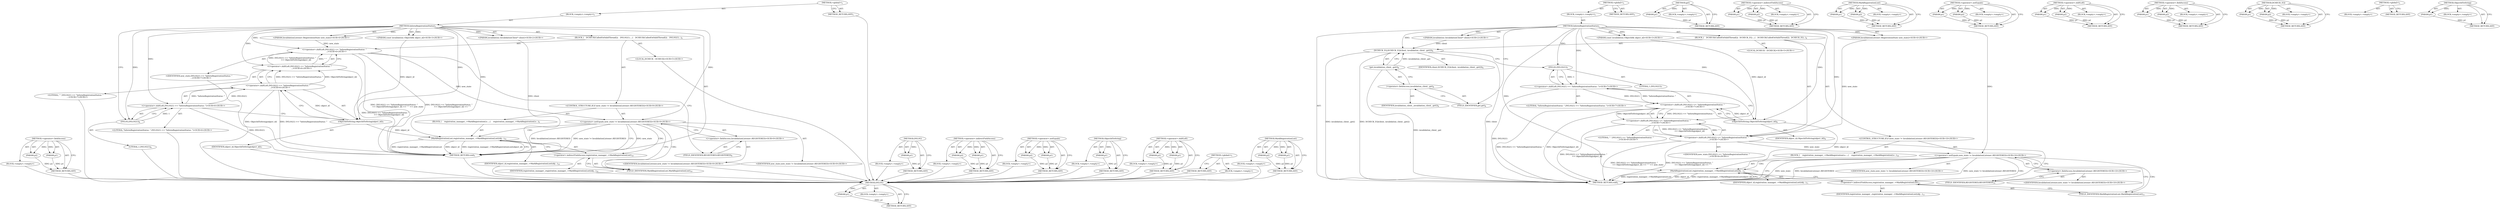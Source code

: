 digraph "ObjectIdToString" {
vulnerable_84 [label=<(METHOD,&lt;operator&gt;.fieldAccess)>];
vulnerable_85 [label=<(PARAM,p1)>];
vulnerable_86 [label=<(PARAM,p2)>];
vulnerable_87 [label=<(BLOCK,&lt;empty&gt;,&lt;empty&gt;)>];
vulnerable_88 [label=<(METHOD_RETURN,ANY)>];
vulnerable_6 [label=<(METHOD,&lt;global&gt;)<SUB>1</SUB>>];
vulnerable_7 [label=<(BLOCK,&lt;empty&gt;,&lt;empty&gt;)<SUB>1</SUB>>];
vulnerable_8 [label=<(METHOD,InformRegistrationStatus)<SUB>1</SUB>>];
vulnerable_9 [label="<(PARAM,invalidation::InvalidationClient* client)<SUB>2</SUB>>"];
vulnerable_10 [label="<(PARAM,const invalidation::ObjectId&amp; object_id)<SUB>3</SUB>>"];
vulnerable_11 [label="<(PARAM,InvalidationListener::RegistrationState new_state)<SUB>4</SUB>>"];
vulnerable_12 [label=<(BLOCK,{
   DCHECK(CalledOnValidThread());
   DVLOG(1)...,{
   DCHECK(CalledOnValidThread());
   DVLOG(1)...)<SUB>4</SUB>>];
vulnerable_13 [label="<(LOCAL,DCHECK : DCHECK)<SUB>5</SUB>>"];
vulnerable_14 [label="<(&lt;operator&gt;.shiftLeft,DVLOG(1) &lt;&lt; &quot;InformRegistrationStatus: &quot;
      ...)<SUB>6</SUB>>"];
vulnerable_15 [label="<(&lt;operator&gt;.shiftLeft,DVLOG(1) &lt;&lt; &quot;InformRegistrationStatus: &quot;
      ...)<SUB>6</SUB>>"];
vulnerable_16 [label="<(&lt;operator&gt;.shiftLeft,DVLOG(1) &lt;&lt; &quot;InformRegistrationStatus: &quot;
      ...)<SUB>6</SUB>>"];
vulnerable_17 [label="<(&lt;operator&gt;.shiftLeft,DVLOG(1) &lt;&lt; &quot;InformRegistrationStatus: &quot;)<SUB>6</SUB>>"];
vulnerable_18 [label=<(DVLOG,DVLOG(1))<SUB>6</SUB>>];
vulnerable_19 [label=<(LITERAL,1,DVLOG(1))<SUB>6</SUB>>];
vulnerable_20 [label="<(LITERAL,&quot;InformRegistrationStatus: &quot;,DVLOG(1) &lt;&lt; &quot;InformRegistrationStatus: &quot;)<SUB>6</SUB>>"];
vulnerable_21 [label=<(ObjectIdToString,ObjectIdToString(object_id))<SUB>7</SUB>>];
vulnerable_22 [label=<(IDENTIFIER,object_id,ObjectIdToString(object_id))<SUB>7</SUB>>];
vulnerable_23 [label="<(LITERAL,&quot; &quot;,DVLOG(1) &lt;&lt; &quot;InformRegistrationStatus: &quot;
      ...)<SUB>7</SUB>>"];
vulnerable_24 [label="<(IDENTIFIER,new_state,DVLOG(1) &lt;&lt; &quot;InformRegistrationStatus: &quot;
      ...)<SUB>7</SUB>>"];
vulnerable_25 [label="<(CONTROL_STRUCTURE,IF,if (new_state != InvalidationListener::REGISTERED))<SUB>9</SUB>>"];
vulnerable_26 [label="<(&lt;operator&gt;.notEquals,new_state != InvalidationListener::REGISTERED)<SUB>9</SUB>>"];
vulnerable_27 [label="<(IDENTIFIER,new_state,new_state != InvalidationListener::REGISTERED)<SUB>9</SUB>>"];
vulnerable_28 [label="<(&lt;operator&gt;.fieldAccess,InvalidationListener::REGISTERED)<SUB>9</SUB>>"];
vulnerable_29 [label="<(IDENTIFIER,InvalidationListener,new_state != InvalidationListener::REGISTERED)<SUB>9</SUB>>"];
vulnerable_30 [label=<(FIELD_IDENTIFIER,REGISTERED,REGISTERED)<SUB>9</SUB>>];
vulnerable_31 [label=<(BLOCK,{
    registration_manager_-&gt;MarkRegistrationLo...,{
    registration_manager_-&gt;MarkRegistrationLo...)<SUB>9</SUB>>];
vulnerable_32 [label=<(MarkRegistrationLost,registration_manager_-&gt;MarkRegistrationLost(obj...)<SUB>10</SUB>>];
vulnerable_33 [label=<(&lt;operator&gt;.indirectFieldAccess,registration_manager_-&gt;MarkRegistrationLost)<SUB>10</SUB>>];
vulnerable_34 [label=<(IDENTIFIER,registration_manager_,registration_manager_-&gt;MarkRegistrationLost(obj...)<SUB>10</SUB>>];
vulnerable_35 [label=<(FIELD_IDENTIFIER,MarkRegistrationLost,MarkRegistrationLost)<SUB>10</SUB>>];
vulnerable_36 [label=<(IDENTIFIER,object_id,registration_manager_-&gt;MarkRegistrationLost(obj...)<SUB>10</SUB>>];
vulnerable_37 [label=<(METHOD_RETURN,void)<SUB>1</SUB>>];
vulnerable_39 [label=<(METHOD_RETURN,ANY)<SUB>1</SUB>>];
vulnerable_71 [label=<(METHOD,DVLOG)>];
vulnerable_72 [label=<(PARAM,p1)>];
vulnerable_73 [label=<(BLOCK,&lt;empty&gt;,&lt;empty&gt;)>];
vulnerable_74 [label=<(METHOD_RETURN,ANY)>];
vulnerable_94 [label=<(METHOD,&lt;operator&gt;.indirectFieldAccess)>];
vulnerable_95 [label=<(PARAM,p1)>];
vulnerable_96 [label=<(PARAM,p2)>];
vulnerable_97 [label=<(BLOCK,&lt;empty&gt;,&lt;empty&gt;)>];
vulnerable_98 [label=<(METHOD_RETURN,ANY)>];
vulnerable_79 [label=<(METHOD,&lt;operator&gt;.notEquals)>];
vulnerable_80 [label=<(PARAM,p1)>];
vulnerable_81 [label=<(PARAM,p2)>];
vulnerable_82 [label=<(BLOCK,&lt;empty&gt;,&lt;empty&gt;)>];
vulnerable_83 [label=<(METHOD_RETURN,ANY)>];
vulnerable_75 [label=<(METHOD,ObjectIdToString)>];
vulnerable_76 [label=<(PARAM,p1)>];
vulnerable_77 [label=<(BLOCK,&lt;empty&gt;,&lt;empty&gt;)>];
vulnerable_78 [label=<(METHOD_RETURN,ANY)>];
vulnerable_66 [label=<(METHOD,&lt;operator&gt;.shiftLeft)>];
vulnerable_67 [label=<(PARAM,p1)>];
vulnerable_68 [label=<(PARAM,p2)>];
vulnerable_69 [label=<(BLOCK,&lt;empty&gt;,&lt;empty&gt;)>];
vulnerable_70 [label=<(METHOD_RETURN,ANY)>];
vulnerable_60 [label=<(METHOD,&lt;global&gt;)<SUB>1</SUB>>];
vulnerable_61 [label=<(BLOCK,&lt;empty&gt;,&lt;empty&gt;)>];
vulnerable_62 [label=<(METHOD_RETURN,ANY)>];
vulnerable_89 [label=<(METHOD,MarkRegistrationLost)>];
vulnerable_90 [label=<(PARAM,p1)>];
vulnerable_91 [label=<(PARAM,p2)>];
vulnerable_92 [label=<(BLOCK,&lt;empty&gt;,&lt;empty&gt;)>];
vulnerable_93 [label=<(METHOD_RETURN,ANY)>];
fixed_91 [label=<(METHOD,DVLOG)>];
fixed_92 [label=<(PARAM,p1)>];
fixed_93 [label=<(BLOCK,&lt;empty&gt;,&lt;empty&gt;)>];
fixed_94 [label=<(METHOD_RETURN,ANY)>];
fixed_6 [label=<(METHOD,&lt;global&gt;)<SUB>1</SUB>>];
fixed_7 [label=<(BLOCK,&lt;empty&gt;,&lt;empty&gt;)<SUB>1</SUB>>];
fixed_8 [label=<(METHOD,InformRegistrationStatus)<SUB>1</SUB>>];
fixed_9 [label="<(PARAM,invalidation::InvalidationClient* client)<SUB>2</SUB>>"];
fixed_10 [label="<(PARAM,const invalidation::ObjectId&amp; object_id)<SUB>3</SUB>>"];
fixed_11 [label="<(PARAM,InvalidationListener::RegistrationState new_state)<SUB>4</SUB>>"];
fixed_12 [label=<(BLOCK,{
   DCHECK(CalledOnValidThread());
  DCHECK_EQ...,{
   DCHECK(CalledOnValidThread());
  DCHECK_EQ...)<SUB>4</SUB>>];
fixed_13 [label="<(LOCAL,DCHECK : DCHECK)<SUB>5</SUB>>"];
fixed_14 [label=<(DCHECK_EQ,DCHECK_EQ(client, invalidation_client_.get()))<SUB>6</SUB>>];
fixed_15 [label=<(IDENTIFIER,client,DCHECK_EQ(client, invalidation_client_.get()))<SUB>6</SUB>>];
fixed_16 [label=<(get,invalidation_client_.get())<SUB>6</SUB>>];
fixed_17 [label=<(&lt;operator&gt;.fieldAccess,invalidation_client_.get)<SUB>6</SUB>>];
fixed_18 [label=<(IDENTIFIER,invalidation_client_,invalidation_client_.get())<SUB>6</SUB>>];
fixed_19 [label=<(FIELD_IDENTIFIER,get,get)<SUB>6</SUB>>];
fixed_20 [label="<(&lt;operator&gt;.shiftLeft,DVLOG(1) &lt;&lt; &quot;InformRegistrationStatus: &quot;
      ...)<SUB>7</SUB>>"];
fixed_21 [label="<(&lt;operator&gt;.shiftLeft,DVLOG(1) &lt;&lt; &quot;InformRegistrationStatus: &quot;
      ...)<SUB>7</SUB>>"];
fixed_22 [label="<(&lt;operator&gt;.shiftLeft,DVLOG(1) &lt;&lt; &quot;InformRegistrationStatus: &quot;
      ...)<SUB>7</SUB>>"];
fixed_23 [label="<(&lt;operator&gt;.shiftLeft,DVLOG(1) &lt;&lt; &quot;InformRegistrationStatus: &quot;)<SUB>7</SUB>>"];
fixed_24 [label=<(DVLOG,DVLOG(1))<SUB>7</SUB>>];
fixed_25 [label=<(LITERAL,1,DVLOG(1))<SUB>7</SUB>>];
fixed_26 [label="<(LITERAL,&quot;InformRegistrationStatus: &quot;,DVLOG(1) &lt;&lt; &quot;InformRegistrationStatus: &quot;)<SUB>7</SUB>>"];
fixed_27 [label=<(ObjectIdToString,ObjectIdToString(object_id))<SUB>8</SUB>>];
fixed_28 [label=<(IDENTIFIER,object_id,ObjectIdToString(object_id))<SUB>8</SUB>>];
fixed_29 [label="<(LITERAL,&quot; &quot;,DVLOG(1) &lt;&lt; &quot;InformRegistrationStatus: &quot;
      ...)<SUB>8</SUB>>"];
fixed_30 [label="<(IDENTIFIER,new_state,DVLOG(1) &lt;&lt; &quot;InformRegistrationStatus: &quot;
      ...)<SUB>8</SUB>>"];
fixed_31 [label="<(CONTROL_STRUCTURE,IF,if (new_state != InvalidationListener::REGISTERED))<SUB>10</SUB>>"];
fixed_32 [label="<(&lt;operator&gt;.notEquals,new_state != InvalidationListener::REGISTERED)<SUB>10</SUB>>"];
fixed_33 [label="<(IDENTIFIER,new_state,new_state != InvalidationListener::REGISTERED)<SUB>10</SUB>>"];
fixed_34 [label="<(&lt;operator&gt;.fieldAccess,InvalidationListener::REGISTERED)<SUB>10</SUB>>"];
fixed_35 [label="<(IDENTIFIER,InvalidationListener,new_state != InvalidationListener::REGISTERED)<SUB>10</SUB>>"];
fixed_36 [label=<(FIELD_IDENTIFIER,REGISTERED,REGISTERED)<SUB>10</SUB>>];
fixed_37 [label=<(BLOCK,{
    registration_manager_-&gt;MarkRegistrationLo...,{
    registration_manager_-&gt;MarkRegistrationLo...)<SUB>10</SUB>>];
fixed_38 [label=<(MarkRegistrationLost,registration_manager_-&gt;MarkRegistrationLost(obj...)<SUB>11</SUB>>];
fixed_39 [label=<(&lt;operator&gt;.indirectFieldAccess,registration_manager_-&gt;MarkRegistrationLost)<SUB>11</SUB>>];
fixed_40 [label=<(IDENTIFIER,registration_manager_,registration_manager_-&gt;MarkRegistrationLost(obj...)<SUB>11</SUB>>];
fixed_41 [label=<(FIELD_IDENTIFIER,MarkRegistrationLost,MarkRegistrationLost)<SUB>11</SUB>>];
fixed_42 [label=<(IDENTIFIER,object_id,registration_manager_-&gt;MarkRegistrationLost(obj...)<SUB>11</SUB>>];
fixed_43 [label=<(METHOD_RETURN,void)<SUB>1</SUB>>];
fixed_45 [label=<(METHOD_RETURN,ANY)<SUB>1</SUB>>];
fixed_77 [label=<(METHOD,get)>];
fixed_78 [label=<(PARAM,p1)>];
fixed_79 [label=<(BLOCK,&lt;empty&gt;,&lt;empty&gt;)>];
fixed_80 [label=<(METHOD_RETURN,ANY)>];
fixed_109 [label=<(METHOD,&lt;operator&gt;.indirectFieldAccess)>];
fixed_110 [label=<(PARAM,p1)>];
fixed_111 [label=<(PARAM,p2)>];
fixed_112 [label=<(BLOCK,&lt;empty&gt;,&lt;empty&gt;)>];
fixed_113 [label=<(METHOD_RETURN,ANY)>];
fixed_104 [label=<(METHOD,MarkRegistrationLost)>];
fixed_105 [label=<(PARAM,p1)>];
fixed_106 [label=<(PARAM,p2)>];
fixed_107 [label=<(BLOCK,&lt;empty&gt;,&lt;empty&gt;)>];
fixed_108 [label=<(METHOD_RETURN,ANY)>];
fixed_99 [label=<(METHOD,&lt;operator&gt;.notEquals)>];
fixed_100 [label=<(PARAM,p1)>];
fixed_101 [label=<(PARAM,p2)>];
fixed_102 [label=<(BLOCK,&lt;empty&gt;,&lt;empty&gt;)>];
fixed_103 [label=<(METHOD_RETURN,ANY)>];
fixed_86 [label=<(METHOD,&lt;operator&gt;.shiftLeft)>];
fixed_87 [label=<(PARAM,p1)>];
fixed_88 [label=<(PARAM,p2)>];
fixed_89 [label=<(BLOCK,&lt;empty&gt;,&lt;empty&gt;)>];
fixed_90 [label=<(METHOD_RETURN,ANY)>];
fixed_81 [label=<(METHOD,&lt;operator&gt;.fieldAccess)>];
fixed_82 [label=<(PARAM,p1)>];
fixed_83 [label=<(PARAM,p2)>];
fixed_84 [label=<(BLOCK,&lt;empty&gt;,&lt;empty&gt;)>];
fixed_85 [label=<(METHOD_RETURN,ANY)>];
fixed_72 [label=<(METHOD,DCHECK_EQ)>];
fixed_73 [label=<(PARAM,p1)>];
fixed_74 [label=<(PARAM,p2)>];
fixed_75 [label=<(BLOCK,&lt;empty&gt;,&lt;empty&gt;)>];
fixed_76 [label=<(METHOD_RETURN,ANY)>];
fixed_66 [label=<(METHOD,&lt;global&gt;)<SUB>1</SUB>>];
fixed_67 [label=<(BLOCK,&lt;empty&gt;,&lt;empty&gt;)>];
fixed_68 [label=<(METHOD_RETURN,ANY)>];
fixed_95 [label=<(METHOD,ObjectIdToString)>];
fixed_96 [label=<(PARAM,p1)>];
fixed_97 [label=<(BLOCK,&lt;empty&gt;,&lt;empty&gt;)>];
fixed_98 [label=<(METHOD_RETURN,ANY)>];
vulnerable_84 -> vulnerable_85  [key=0, label="AST: "];
vulnerable_84 -> vulnerable_85  [key=1, label="DDG: "];
vulnerable_84 -> vulnerable_87  [key=0, label="AST: "];
vulnerable_84 -> vulnerable_86  [key=0, label="AST: "];
vulnerable_84 -> vulnerable_86  [key=1, label="DDG: "];
vulnerable_84 -> vulnerable_88  [key=0, label="AST: "];
vulnerable_84 -> vulnerable_88  [key=1, label="CFG: "];
vulnerable_85 -> vulnerable_88  [key=0, label="DDG: p1"];
vulnerable_86 -> vulnerable_88  [key=0, label="DDG: p2"];
vulnerable_87 -> fixed_91  [key=0];
vulnerable_88 -> fixed_91  [key=0];
vulnerable_6 -> vulnerable_7  [key=0, label="AST: "];
vulnerable_6 -> vulnerable_39  [key=0, label="AST: "];
vulnerable_6 -> vulnerable_39  [key=1, label="CFG: "];
vulnerable_7 -> vulnerable_8  [key=0, label="AST: "];
vulnerable_8 -> vulnerable_9  [key=0, label="AST: "];
vulnerable_8 -> vulnerable_9  [key=1, label="DDG: "];
vulnerable_8 -> vulnerable_10  [key=0, label="AST: "];
vulnerable_8 -> vulnerable_10  [key=1, label="DDG: "];
vulnerable_8 -> vulnerable_11  [key=0, label="AST: "];
vulnerable_8 -> vulnerable_11  [key=1, label="DDG: "];
vulnerable_8 -> vulnerable_12  [key=0, label="AST: "];
vulnerable_8 -> vulnerable_37  [key=0, label="AST: "];
vulnerable_8 -> vulnerable_18  [key=0, label="CFG: "];
vulnerable_8 -> vulnerable_18  [key=1, label="DDG: "];
vulnerable_8 -> vulnerable_14  [key=0, label="DDG: "];
vulnerable_8 -> vulnerable_15  [key=0, label="DDG: "];
vulnerable_8 -> vulnerable_26  [key=0, label="DDG: "];
vulnerable_8 -> vulnerable_32  [key=0, label="DDG: "];
vulnerable_8 -> vulnerable_17  [key=0, label="DDG: "];
vulnerable_8 -> vulnerable_21  [key=0, label="DDG: "];
vulnerable_9 -> vulnerable_37  [key=0, label="DDG: client"];
vulnerable_10 -> vulnerable_21  [key=0, label="DDG: object_id"];
vulnerable_11 -> vulnerable_14  [key=0, label="DDG: new_state"];
vulnerable_12 -> vulnerable_13  [key=0, label="AST: "];
vulnerable_12 -> vulnerable_14  [key=0, label="AST: "];
vulnerable_12 -> vulnerable_25  [key=0, label="AST: "];
vulnerable_13 -> fixed_91  [key=0];
vulnerable_14 -> vulnerable_15  [key=0, label="AST: "];
vulnerable_14 -> vulnerable_24  [key=0, label="AST: "];
vulnerable_14 -> vulnerable_30  [key=0, label="CFG: "];
vulnerable_14 -> vulnerable_37  [key=0, label="DDG: DVLOG(1) &lt;&lt; &quot;InformRegistrationStatus: &quot;
            &lt;&lt; ObjectIdToString(object_id) &lt;&lt; &quot; &quot;"];
vulnerable_14 -> vulnerable_37  [key=1, label="DDG: DVLOG(1) &lt;&lt; &quot;InformRegistrationStatus: &quot;
            &lt;&lt; ObjectIdToString(object_id) &lt;&lt; &quot; &quot; &lt;&lt; new_state"];
vulnerable_14 -> vulnerable_26  [key=0, label="DDG: new_state"];
vulnerable_15 -> vulnerable_16  [key=0, label="AST: "];
vulnerable_15 -> vulnerable_23  [key=0, label="AST: "];
vulnerable_15 -> vulnerable_14  [key=0, label="CFG: "];
vulnerable_15 -> vulnerable_14  [key=1, label="DDG: DVLOG(1) &lt;&lt; &quot;InformRegistrationStatus: &quot;
            &lt;&lt; ObjectIdToString(object_id)"];
vulnerable_15 -> vulnerable_14  [key=2, label="DDG: &quot; &quot;"];
vulnerable_15 -> vulnerable_37  [key=0, label="DDG: DVLOG(1) &lt;&lt; &quot;InformRegistrationStatus: &quot;
            &lt;&lt; ObjectIdToString(object_id)"];
vulnerable_16 -> vulnerable_17  [key=0, label="AST: "];
vulnerable_16 -> vulnerable_21  [key=0, label="AST: "];
vulnerable_16 -> vulnerable_15  [key=0, label="CFG: "];
vulnerable_16 -> vulnerable_15  [key=1, label="DDG: DVLOG(1) &lt;&lt; &quot;InformRegistrationStatus: &quot;"];
vulnerable_16 -> vulnerable_15  [key=2, label="DDG: ObjectIdToString(object_id)"];
vulnerable_16 -> vulnerable_37  [key=0, label="DDG: DVLOG(1) &lt;&lt; &quot;InformRegistrationStatus: &quot;"];
vulnerable_16 -> vulnerable_37  [key=1, label="DDG: ObjectIdToString(object_id)"];
vulnerable_17 -> vulnerable_18  [key=0, label="AST: "];
vulnerable_17 -> vulnerable_20  [key=0, label="AST: "];
vulnerable_17 -> vulnerable_21  [key=0, label="CFG: "];
vulnerable_17 -> vulnerable_37  [key=0, label="DDG: DVLOG(1)"];
vulnerable_17 -> vulnerable_16  [key=0, label="DDG: DVLOG(1)"];
vulnerable_17 -> vulnerable_16  [key=1, label="DDG: &quot;InformRegistrationStatus: &quot;"];
vulnerable_18 -> vulnerable_19  [key=0, label="AST: "];
vulnerable_18 -> vulnerable_17  [key=0, label="CFG: "];
vulnerable_18 -> vulnerable_17  [key=1, label="DDG: 1"];
vulnerable_19 -> fixed_91  [key=0];
vulnerable_20 -> fixed_91  [key=0];
vulnerable_21 -> vulnerable_22  [key=0, label="AST: "];
vulnerable_21 -> vulnerable_16  [key=0, label="CFG: "];
vulnerable_21 -> vulnerable_16  [key=1, label="DDG: object_id"];
vulnerable_21 -> vulnerable_32  [key=0, label="DDG: object_id"];
vulnerable_22 -> fixed_91  [key=0];
vulnerable_23 -> fixed_91  [key=0];
vulnerable_24 -> fixed_91  [key=0];
vulnerable_25 -> vulnerable_26  [key=0, label="AST: "];
vulnerable_25 -> vulnerable_31  [key=0, label="AST: "];
vulnerable_26 -> vulnerable_27  [key=0, label="AST: "];
vulnerable_26 -> vulnerable_28  [key=0, label="AST: "];
vulnerable_26 -> vulnerable_37  [key=0, label="CFG: "];
vulnerable_26 -> vulnerable_37  [key=1, label="DDG: new_state"];
vulnerable_26 -> vulnerable_37  [key=2, label="DDG: InvalidationListener::REGISTERED"];
vulnerable_26 -> vulnerable_37  [key=3, label="DDG: new_state != InvalidationListener::REGISTERED"];
vulnerable_26 -> vulnerable_35  [key=0, label="CFG: "];
vulnerable_26 -> vulnerable_35  [key=1, label="CDG: "];
vulnerable_26 -> vulnerable_32  [key=0, label="CDG: "];
vulnerable_26 -> vulnerable_33  [key=0, label="CDG: "];
vulnerable_27 -> fixed_91  [key=0];
vulnerable_28 -> vulnerable_29  [key=0, label="AST: "];
vulnerable_28 -> vulnerable_30  [key=0, label="AST: "];
vulnerable_28 -> vulnerable_26  [key=0, label="CFG: "];
vulnerable_29 -> fixed_91  [key=0];
vulnerable_30 -> vulnerable_28  [key=0, label="CFG: "];
vulnerable_31 -> vulnerable_32  [key=0, label="AST: "];
vulnerable_32 -> vulnerable_33  [key=0, label="AST: "];
vulnerable_32 -> vulnerable_36  [key=0, label="AST: "];
vulnerable_32 -> vulnerable_37  [key=0, label="CFG: "];
vulnerable_32 -> vulnerable_37  [key=1, label="DDG: registration_manager_-&gt;MarkRegistrationLost"];
vulnerable_32 -> vulnerable_37  [key=2, label="DDG: object_id"];
vulnerable_32 -> vulnerable_37  [key=3, label="DDG: registration_manager_-&gt;MarkRegistrationLost(object_id)"];
vulnerable_33 -> vulnerable_34  [key=0, label="AST: "];
vulnerable_33 -> vulnerable_35  [key=0, label="AST: "];
vulnerable_33 -> vulnerable_32  [key=0, label="CFG: "];
vulnerable_34 -> fixed_91  [key=0];
vulnerable_35 -> vulnerable_33  [key=0, label="CFG: "];
vulnerable_36 -> fixed_91  [key=0];
vulnerable_37 -> fixed_91  [key=0];
vulnerable_39 -> fixed_91  [key=0];
vulnerable_71 -> vulnerable_72  [key=0, label="AST: "];
vulnerable_71 -> vulnerable_72  [key=1, label="DDG: "];
vulnerable_71 -> vulnerable_73  [key=0, label="AST: "];
vulnerable_71 -> vulnerable_74  [key=0, label="AST: "];
vulnerable_71 -> vulnerable_74  [key=1, label="CFG: "];
vulnerable_72 -> vulnerable_74  [key=0, label="DDG: p1"];
vulnerable_73 -> fixed_91  [key=0];
vulnerable_74 -> fixed_91  [key=0];
vulnerable_94 -> vulnerable_95  [key=0, label="AST: "];
vulnerable_94 -> vulnerable_95  [key=1, label="DDG: "];
vulnerable_94 -> vulnerable_97  [key=0, label="AST: "];
vulnerable_94 -> vulnerable_96  [key=0, label="AST: "];
vulnerable_94 -> vulnerable_96  [key=1, label="DDG: "];
vulnerable_94 -> vulnerable_98  [key=0, label="AST: "];
vulnerable_94 -> vulnerable_98  [key=1, label="CFG: "];
vulnerable_95 -> vulnerable_98  [key=0, label="DDG: p1"];
vulnerable_96 -> vulnerable_98  [key=0, label="DDG: p2"];
vulnerable_97 -> fixed_91  [key=0];
vulnerable_98 -> fixed_91  [key=0];
vulnerable_79 -> vulnerable_80  [key=0, label="AST: "];
vulnerable_79 -> vulnerable_80  [key=1, label="DDG: "];
vulnerable_79 -> vulnerable_82  [key=0, label="AST: "];
vulnerable_79 -> vulnerable_81  [key=0, label="AST: "];
vulnerable_79 -> vulnerable_81  [key=1, label="DDG: "];
vulnerable_79 -> vulnerable_83  [key=0, label="AST: "];
vulnerable_79 -> vulnerable_83  [key=1, label="CFG: "];
vulnerable_80 -> vulnerable_83  [key=0, label="DDG: p1"];
vulnerable_81 -> vulnerable_83  [key=0, label="DDG: p2"];
vulnerable_82 -> fixed_91  [key=0];
vulnerable_83 -> fixed_91  [key=0];
vulnerable_75 -> vulnerable_76  [key=0, label="AST: "];
vulnerable_75 -> vulnerable_76  [key=1, label="DDG: "];
vulnerable_75 -> vulnerable_77  [key=0, label="AST: "];
vulnerable_75 -> vulnerable_78  [key=0, label="AST: "];
vulnerable_75 -> vulnerable_78  [key=1, label="CFG: "];
vulnerable_76 -> vulnerable_78  [key=0, label="DDG: p1"];
vulnerable_77 -> fixed_91  [key=0];
vulnerable_78 -> fixed_91  [key=0];
vulnerable_66 -> vulnerable_67  [key=0, label="AST: "];
vulnerable_66 -> vulnerable_67  [key=1, label="DDG: "];
vulnerable_66 -> vulnerable_69  [key=0, label="AST: "];
vulnerable_66 -> vulnerable_68  [key=0, label="AST: "];
vulnerable_66 -> vulnerable_68  [key=1, label="DDG: "];
vulnerable_66 -> vulnerable_70  [key=0, label="AST: "];
vulnerable_66 -> vulnerable_70  [key=1, label="CFG: "];
vulnerable_67 -> vulnerable_70  [key=0, label="DDG: p1"];
vulnerable_68 -> vulnerable_70  [key=0, label="DDG: p2"];
vulnerable_69 -> fixed_91  [key=0];
vulnerable_70 -> fixed_91  [key=0];
vulnerable_60 -> vulnerable_61  [key=0, label="AST: "];
vulnerable_60 -> vulnerable_62  [key=0, label="AST: "];
vulnerable_60 -> vulnerable_62  [key=1, label="CFG: "];
vulnerable_61 -> fixed_91  [key=0];
vulnerable_62 -> fixed_91  [key=0];
vulnerable_89 -> vulnerable_90  [key=0, label="AST: "];
vulnerable_89 -> vulnerable_90  [key=1, label="DDG: "];
vulnerable_89 -> vulnerable_92  [key=0, label="AST: "];
vulnerable_89 -> vulnerable_91  [key=0, label="AST: "];
vulnerable_89 -> vulnerable_91  [key=1, label="DDG: "];
vulnerable_89 -> vulnerable_93  [key=0, label="AST: "];
vulnerable_89 -> vulnerable_93  [key=1, label="CFG: "];
vulnerable_90 -> vulnerable_93  [key=0, label="DDG: p1"];
vulnerable_91 -> vulnerable_93  [key=0, label="DDG: p2"];
vulnerable_92 -> fixed_91  [key=0];
vulnerable_93 -> fixed_91  [key=0];
fixed_91 -> fixed_92  [key=0, label="AST: "];
fixed_91 -> fixed_92  [key=1, label="DDG: "];
fixed_91 -> fixed_93  [key=0, label="AST: "];
fixed_91 -> fixed_94  [key=0, label="AST: "];
fixed_91 -> fixed_94  [key=1, label="CFG: "];
fixed_92 -> fixed_94  [key=0, label="DDG: p1"];
fixed_6 -> fixed_7  [key=0, label="AST: "];
fixed_6 -> fixed_45  [key=0, label="AST: "];
fixed_6 -> fixed_45  [key=1, label="CFG: "];
fixed_7 -> fixed_8  [key=0, label="AST: "];
fixed_8 -> fixed_9  [key=0, label="AST: "];
fixed_8 -> fixed_9  [key=1, label="DDG: "];
fixed_8 -> fixed_10  [key=0, label="AST: "];
fixed_8 -> fixed_10  [key=1, label="DDG: "];
fixed_8 -> fixed_11  [key=0, label="AST: "];
fixed_8 -> fixed_11  [key=1, label="DDG: "];
fixed_8 -> fixed_12  [key=0, label="AST: "];
fixed_8 -> fixed_43  [key=0, label="AST: "];
fixed_8 -> fixed_19  [key=0, label="CFG: "];
fixed_8 -> fixed_14  [key=0, label="DDG: "];
fixed_8 -> fixed_20  [key=0, label="DDG: "];
fixed_8 -> fixed_21  [key=0, label="DDG: "];
fixed_8 -> fixed_32  [key=0, label="DDG: "];
fixed_8 -> fixed_38  [key=0, label="DDG: "];
fixed_8 -> fixed_23  [key=0, label="DDG: "];
fixed_8 -> fixed_27  [key=0, label="DDG: "];
fixed_8 -> fixed_24  [key=0, label="DDG: "];
fixed_9 -> fixed_14  [key=0, label="DDG: client"];
fixed_10 -> fixed_27  [key=0, label="DDG: object_id"];
fixed_11 -> fixed_20  [key=0, label="DDG: new_state"];
fixed_12 -> fixed_13  [key=0, label="AST: "];
fixed_12 -> fixed_14  [key=0, label="AST: "];
fixed_12 -> fixed_20  [key=0, label="AST: "];
fixed_12 -> fixed_31  [key=0, label="AST: "];
fixed_14 -> fixed_15  [key=0, label="AST: "];
fixed_14 -> fixed_16  [key=0, label="AST: "];
fixed_14 -> fixed_24  [key=0, label="CFG: "];
fixed_14 -> fixed_43  [key=0, label="DDG: client"];
fixed_14 -> fixed_43  [key=1, label="DDG: invalidation_client_.get()"];
fixed_14 -> fixed_43  [key=2, label="DDG: DCHECK_EQ(client, invalidation_client_.get())"];
fixed_16 -> fixed_17  [key=0, label="AST: "];
fixed_16 -> fixed_14  [key=0, label="CFG: "];
fixed_16 -> fixed_14  [key=1, label="DDG: invalidation_client_.get"];
fixed_16 -> fixed_43  [key=0, label="DDG: invalidation_client_.get"];
fixed_17 -> fixed_18  [key=0, label="AST: "];
fixed_17 -> fixed_19  [key=0, label="AST: "];
fixed_17 -> fixed_16  [key=0, label="CFG: "];
fixed_19 -> fixed_17  [key=0, label="CFG: "];
fixed_20 -> fixed_21  [key=0, label="AST: "];
fixed_20 -> fixed_30  [key=0, label="AST: "];
fixed_20 -> fixed_36  [key=0, label="CFG: "];
fixed_20 -> fixed_43  [key=0, label="DDG: DVLOG(1) &lt;&lt; &quot;InformRegistrationStatus: &quot;
            &lt;&lt; ObjectIdToString(object_id) &lt;&lt; &quot; &quot;"];
fixed_20 -> fixed_43  [key=1, label="DDG: DVLOG(1) &lt;&lt; &quot;InformRegistrationStatus: &quot;
            &lt;&lt; ObjectIdToString(object_id) &lt;&lt; &quot; &quot; &lt;&lt; new_state"];
fixed_20 -> fixed_32  [key=0, label="DDG: new_state"];
fixed_21 -> fixed_22  [key=0, label="AST: "];
fixed_21 -> fixed_29  [key=0, label="AST: "];
fixed_21 -> fixed_20  [key=0, label="CFG: "];
fixed_21 -> fixed_20  [key=1, label="DDG: DVLOG(1) &lt;&lt; &quot;InformRegistrationStatus: &quot;
            &lt;&lt; ObjectIdToString(object_id)"];
fixed_21 -> fixed_20  [key=2, label="DDG: &quot; &quot;"];
fixed_21 -> fixed_43  [key=0, label="DDG: DVLOG(1) &lt;&lt; &quot;InformRegistrationStatus: &quot;
            &lt;&lt; ObjectIdToString(object_id)"];
fixed_22 -> fixed_23  [key=0, label="AST: "];
fixed_22 -> fixed_27  [key=0, label="AST: "];
fixed_22 -> fixed_21  [key=0, label="CFG: "];
fixed_22 -> fixed_21  [key=1, label="DDG: DVLOG(1) &lt;&lt; &quot;InformRegistrationStatus: &quot;"];
fixed_22 -> fixed_21  [key=2, label="DDG: ObjectIdToString(object_id)"];
fixed_22 -> fixed_43  [key=0, label="DDG: DVLOG(1) &lt;&lt; &quot;InformRegistrationStatus: &quot;"];
fixed_22 -> fixed_43  [key=1, label="DDG: ObjectIdToString(object_id)"];
fixed_23 -> fixed_24  [key=0, label="AST: "];
fixed_23 -> fixed_26  [key=0, label="AST: "];
fixed_23 -> fixed_27  [key=0, label="CFG: "];
fixed_23 -> fixed_43  [key=0, label="DDG: DVLOG(1)"];
fixed_23 -> fixed_22  [key=0, label="DDG: DVLOG(1)"];
fixed_23 -> fixed_22  [key=1, label="DDG: &quot;InformRegistrationStatus: &quot;"];
fixed_24 -> fixed_25  [key=0, label="AST: "];
fixed_24 -> fixed_23  [key=0, label="CFG: "];
fixed_24 -> fixed_23  [key=1, label="DDG: 1"];
fixed_27 -> fixed_28  [key=0, label="AST: "];
fixed_27 -> fixed_22  [key=0, label="CFG: "];
fixed_27 -> fixed_22  [key=1, label="DDG: object_id"];
fixed_27 -> fixed_38  [key=0, label="DDG: object_id"];
fixed_31 -> fixed_32  [key=0, label="AST: "];
fixed_31 -> fixed_37  [key=0, label="AST: "];
fixed_32 -> fixed_33  [key=0, label="AST: "];
fixed_32 -> fixed_34  [key=0, label="AST: "];
fixed_32 -> fixed_43  [key=0, label="CFG: "];
fixed_32 -> fixed_43  [key=1, label="DDG: new_state"];
fixed_32 -> fixed_43  [key=2, label="DDG: InvalidationListener::REGISTERED"];
fixed_32 -> fixed_43  [key=3, label="DDG: new_state != InvalidationListener::REGISTERED"];
fixed_32 -> fixed_41  [key=0, label="CFG: "];
fixed_32 -> fixed_41  [key=1, label="CDG: "];
fixed_32 -> fixed_38  [key=0, label="CDG: "];
fixed_32 -> fixed_39  [key=0, label="CDG: "];
fixed_34 -> fixed_35  [key=0, label="AST: "];
fixed_34 -> fixed_36  [key=0, label="AST: "];
fixed_34 -> fixed_32  [key=0, label="CFG: "];
fixed_36 -> fixed_34  [key=0, label="CFG: "];
fixed_37 -> fixed_38  [key=0, label="AST: "];
fixed_38 -> fixed_39  [key=0, label="AST: "];
fixed_38 -> fixed_42  [key=0, label="AST: "];
fixed_38 -> fixed_43  [key=0, label="CFG: "];
fixed_38 -> fixed_43  [key=1, label="DDG: registration_manager_-&gt;MarkRegistrationLost"];
fixed_38 -> fixed_43  [key=2, label="DDG: object_id"];
fixed_38 -> fixed_43  [key=3, label="DDG: registration_manager_-&gt;MarkRegistrationLost(object_id)"];
fixed_39 -> fixed_40  [key=0, label="AST: "];
fixed_39 -> fixed_41  [key=0, label="AST: "];
fixed_39 -> fixed_38  [key=0, label="CFG: "];
fixed_41 -> fixed_39  [key=0, label="CFG: "];
fixed_77 -> fixed_78  [key=0, label="AST: "];
fixed_77 -> fixed_78  [key=1, label="DDG: "];
fixed_77 -> fixed_79  [key=0, label="AST: "];
fixed_77 -> fixed_80  [key=0, label="AST: "];
fixed_77 -> fixed_80  [key=1, label="CFG: "];
fixed_78 -> fixed_80  [key=0, label="DDG: p1"];
fixed_109 -> fixed_110  [key=0, label="AST: "];
fixed_109 -> fixed_110  [key=1, label="DDG: "];
fixed_109 -> fixed_112  [key=0, label="AST: "];
fixed_109 -> fixed_111  [key=0, label="AST: "];
fixed_109 -> fixed_111  [key=1, label="DDG: "];
fixed_109 -> fixed_113  [key=0, label="AST: "];
fixed_109 -> fixed_113  [key=1, label="CFG: "];
fixed_110 -> fixed_113  [key=0, label="DDG: p1"];
fixed_111 -> fixed_113  [key=0, label="DDG: p2"];
fixed_104 -> fixed_105  [key=0, label="AST: "];
fixed_104 -> fixed_105  [key=1, label="DDG: "];
fixed_104 -> fixed_107  [key=0, label="AST: "];
fixed_104 -> fixed_106  [key=0, label="AST: "];
fixed_104 -> fixed_106  [key=1, label="DDG: "];
fixed_104 -> fixed_108  [key=0, label="AST: "];
fixed_104 -> fixed_108  [key=1, label="CFG: "];
fixed_105 -> fixed_108  [key=0, label="DDG: p1"];
fixed_106 -> fixed_108  [key=0, label="DDG: p2"];
fixed_99 -> fixed_100  [key=0, label="AST: "];
fixed_99 -> fixed_100  [key=1, label="DDG: "];
fixed_99 -> fixed_102  [key=0, label="AST: "];
fixed_99 -> fixed_101  [key=0, label="AST: "];
fixed_99 -> fixed_101  [key=1, label="DDG: "];
fixed_99 -> fixed_103  [key=0, label="AST: "];
fixed_99 -> fixed_103  [key=1, label="CFG: "];
fixed_100 -> fixed_103  [key=0, label="DDG: p1"];
fixed_101 -> fixed_103  [key=0, label="DDG: p2"];
fixed_86 -> fixed_87  [key=0, label="AST: "];
fixed_86 -> fixed_87  [key=1, label="DDG: "];
fixed_86 -> fixed_89  [key=0, label="AST: "];
fixed_86 -> fixed_88  [key=0, label="AST: "];
fixed_86 -> fixed_88  [key=1, label="DDG: "];
fixed_86 -> fixed_90  [key=0, label="AST: "];
fixed_86 -> fixed_90  [key=1, label="CFG: "];
fixed_87 -> fixed_90  [key=0, label="DDG: p1"];
fixed_88 -> fixed_90  [key=0, label="DDG: p2"];
fixed_81 -> fixed_82  [key=0, label="AST: "];
fixed_81 -> fixed_82  [key=1, label="DDG: "];
fixed_81 -> fixed_84  [key=0, label="AST: "];
fixed_81 -> fixed_83  [key=0, label="AST: "];
fixed_81 -> fixed_83  [key=1, label="DDG: "];
fixed_81 -> fixed_85  [key=0, label="AST: "];
fixed_81 -> fixed_85  [key=1, label="CFG: "];
fixed_82 -> fixed_85  [key=0, label="DDG: p1"];
fixed_83 -> fixed_85  [key=0, label="DDG: p2"];
fixed_72 -> fixed_73  [key=0, label="AST: "];
fixed_72 -> fixed_73  [key=1, label="DDG: "];
fixed_72 -> fixed_75  [key=0, label="AST: "];
fixed_72 -> fixed_74  [key=0, label="AST: "];
fixed_72 -> fixed_74  [key=1, label="DDG: "];
fixed_72 -> fixed_76  [key=0, label="AST: "];
fixed_72 -> fixed_76  [key=1, label="CFG: "];
fixed_73 -> fixed_76  [key=0, label="DDG: p1"];
fixed_74 -> fixed_76  [key=0, label="DDG: p2"];
fixed_66 -> fixed_67  [key=0, label="AST: "];
fixed_66 -> fixed_68  [key=0, label="AST: "];
fixed_66 -> fixed_68  [key=1, label="CFG: "];
fixed_95 -> fixed_96  [key=0, label="AST: "];
fixed_95 -> fixed_96  [key=1, label="DDG: "];
fixed_95 -> fixed_97  [key=0, label="AST: "];
fixed_95 -> fixed_98  [key=0, label="AST: "];
fixed_95 -> fixed_98  [key=1, label="CFG: "];
fixed_96 -> fixed_98  [key=0, label="DDG: p1"];
}

